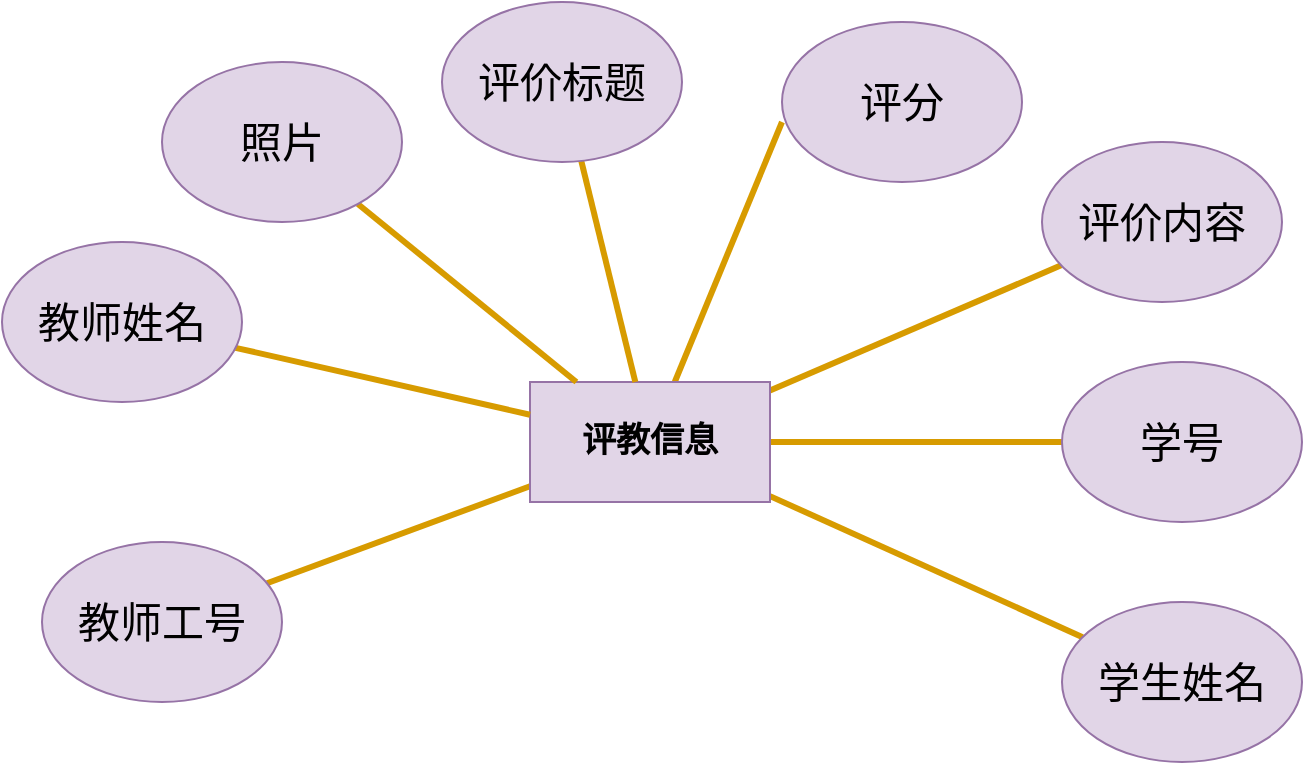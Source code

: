 <mxfile version="21.2.9" type="github">
  <diagram name="第 1 页" id="S6Jak_HYQyeMZW4X6Wfz">
    <mxGraphModel dx="1081" dy="748" grid="1" gridSize="10" guides="1" tooltips="1" connect="1" arrows="1" fold="1" page="1" pageScale="1" pageWidth="827" pageHeight="1169" math="0" shadow="0">
      <root>
        <mxCell id="0" />
        <mxCell id="1" parent="0" />
        <mxCell id="OQ7InEq07p2cIE-FzZFH-1" style="rounded=0;orthogonalLoop=1;jettySize=auto;html=1;endArrow=none;endFill=0;fillColor=#ffe6cc;strokeColor=#d79b00;strokeWidth=3;" edge="1" parent="1" source="OQ7InEq07p2cIE-FzZFH-7" target="OQ7InEq07p2cIE-FzZFH-8">
          <mxGeometry relative="1" as="geometry" />
        </mxCell>
        <mxCell id="OQ7InEq07p2cIE-FzZFH-2" style="edgeStyle=none;shape=connector;rounded=0;orthogonalLoop=1;jettySize=auto;html=1;entryX=0;entryY=0.625;entryDx=0;entryDy=0;entryPerimeter=0;labelBackgroundColor=default;strokeColor=#d79b00;strokeWidth=3;fontFamily=Helvetica;fontSize=11;fontColor=default;endArrow=none;endFill=0;fillColor=#ffe6cc;" edge="1" parent="1" source="OQ7InEq07p2cIE-FzZFH-7" target="OQ7InEq07p2cIE-FzZFH-16">
          <mxGeometry relative="1" as="geometry" />
        </mxCell>
        <mxCell id="OQ7InEq07p2cIE-FzZFH-3" style="edgeStyle=none;shape=connector;rounded=0;orthogonalLoop=1;jettySize=auto;html=1;labelBackgroundColor=default;strokeColor=#d79b00;strokeWidth=3;fontFamily=Helvetica;fontSize=11;fontColor=default;endArrow=none;endFill=0;fillColor=#ffe6cc;" edge="1" parent="1" source="OQ7InEq07p2cIE-FzZFH-7" target="OQ7InEq07p2cIE-FzZFH-15">
          <mxGeometry relative="1" as="geometry" />
        </mxCell>
        <mxCell id="OQ7InEq07p2cIE-FzZFH-4" style="edgeStyle=none;shape=connector;rounded=0;orthogonalLoop=1;jettySize=auto;html=1;labelBackgroundColor=default;strokeColor=#d79b00;strokeWidth=3;fontFamily=Helvetica;fontSize=11;fontColor=default;endArrow=none;endFill=0;fillColor=#ffe6cc;" edge="1" parent="1" source="OQ7InEq07p2cIE-FzZFH-7" target="OQ7InEq07p2cIE-FzZFH-17">
          <mxGeometry relative="1" as="geometry" />
        </mxCell>
        <mxCell id="OQ7InEq07p2cIE-FzZFH-5" style="edgeStyle=none;shape=connector;rounded=0;orthogonalLoop=1;jettySize=auto;html=1;labelBackgroundColor=default;strokeColor=#d79b00;strokeWidth=3;fontFamily=Helvetica;fontSize=11;fontColor=default;endArrow=none;endFill=0;fillColor=#ffe6cc;" edge="1" parent="1" source="OQ7InEq07p2cIE-FzZFH-7" target="OQ7InEq07p2cIE-FzZFH-18">
          <mxGeometry relative="1" as="geometry" />
        </mxCell>
        <mxCell id="OQ7InEq07p2cIE-FzZFH-7" value="评教信息" style="rounded=0;whiteSpace=wrap;html=1;fillColor=#e1d5e7;strokeColor=#9673a6;fontFamily=Times New Roman;fontStyle=1;fontSize=17;" vertex="1" parent="1">
          <mxGeometry x="354" y="290" width="120" height="60" as="geometry" />
        </mxCell>
        <mxCell id="OQ7InEq07p2cIE-FzZFH-8" value="教师工号" style="ellipse;whiteSpace=wrap;html=1;fillColor=#e1d5e7;strokeColor=#9673a6;fontSize=21;" vertex="1" parent="1">
          <mxGeometry x="110" y="370" width="120" height="80" as="geometry" />
        </mxCell>
        <mxCell id="OQ7InEq07p2cIE-FzZFH-9" style="rounded=0;orthogonalLoop=1;jettySize=auto;html=1;endArrow=none;endFill=0;fillColor=#ffe6cc;strokeColor=#d79b00;strokeWidth=3;" edge="1" parent="1" source="OQ7InEq07p2cIE-FzZFH-7" target="OQ7InEq07p2cIE-FzZFH-10">
          <mxGeometry relative="1" as="geometry">
            <mxPoint x="344" y="270" as="sourcePoint" />
          </mxGeometry>
        </mxCell>
        <mxCell id="OQ7InEq07p2cIE-FzZFH-10" value="教师姓名" style="ellipse;whiteSpace=wrap;html=1;fillColor=#e1d5e7;strokeColor=#9673a6;fontSize=21;" vertex="1" parent="1">
          <mxGeometry x="90" y="220" width="120" height="80" as="geometry" />
        </mxCell>
        <mxCell id="OQ7InEq07p2cIE-FzZFH-11" style="rounded=0;orthogonalLoop=1;jettySize=auto;html=1;endArrow=none;endFill=0;fillColor=#ffe6cc;strokeColor=#d79b00;strokeWidth=3;" edge="1" parent="1" source="OQ7InEq07p2cIE-FzZFH-7" target="OQ7InEq07p2cIE-FzZFH-12">
          <mxGeometry relative="1" as="geometry">
            <mxPoint x="534" y="210" as="sourcePoint" />
          </mxGeometry>
        </mxCell>
        <mxCell id="OQ7InEq07p2cIE-FzZFH-12" value="评价标题" style="ellipse;whiteSpace=wrap;html=1;fillColor=#e1d5e7;strokeColor=#9673a6;fontSize=21;" vertex="1" parent="1">
          <mxGeometry x="310" y="100" width="120" height="80" as="geometry" />
        </mxCell>
        <mxCell id="OQ7InEq07p2cIE-FzZFH-13" style="edgeStyle=none;shape=connector;rounded=0;orthogonalLoop=1;jettySize=auto;html=1;labelBackgroundColor=default;strokeColor=#d79b00;strokeWidth=3;fontFamily=Helvetica;fontSize=11;fontColor=default;endArrow=none;endFill=0;fillColor=#ffe6cc;" edge="1" parent="1" source="OQ7InEq07p2cIE-FzZFH-14" target="OQ7InEq07p2cIE-FzZFH-7">
          <mxGeometry relative="1" as="geometry" />
        </mxCell>
        <mxCell id="OQ7InEq07p2cIE-FzZFH-14" value="照片" style="ellipse;whiteSpace=wrap;html=1;fillColor=#e1d5e7;strokeColor=#9673a6;fontSize=21;" vertex="1" parent="1">
          <mxGeometry x="170" y="130" width="120" height="80" as="geometry" />
        </mxCell>
        <mxCell id="OQ7InEq07p2cIE-FzZFH-15" value="评价内容" style="ellipse;whiteSpace=wrap;html=1;fillColor=#e1d5e7;strokeColor=#9673a6;fontSize=21;" vertex="1" parent="1">
          <mxGeometry x="610" y="170" width="120" height="80" as="geometry" />
        </mxCell>
        <mxCell id="OQ7InEq07p2cIE-FzZFH-16" value="评分" style="ellipse;whiteSpace=wrap;html=1;fillColor=#e1d5e7;strokeColor=#9673a6;fontSize=21;" vertex="1" parent="1">
          <mxGeometry x="480" y="110" width="120" height="80" as="geometry" />
        </mxCell>
        <mxCell id="OQ7InEq07p2cIE-FzZFH-17" value="学号" style="ellipse;whiteSpace=wrap;html=1;fillColor=#e1d5e7;strokeColor=#9673a6;fontSize=21;" vertex="1" parent="1">
          <mxGeometry x="620" y="280" width="120" height="80" as="geometry" />
        </mxCell>
        <mxCell id="OQ7InEq07p2cIE-FzZFH-18" value="学生姓名" style="ellipse;whiteSpace=wrap;html=1;fillColor=#e1d5e7;strokeColor=#9673a6;fontSize=21;" vertex="1" parent="1">
          <mxGeometry x="620" y="400" width="120" height="80" as="geometry" />
        </mxCell>
      </root>
    </mxGraphModel>
  </diagram>
</mxfile>
